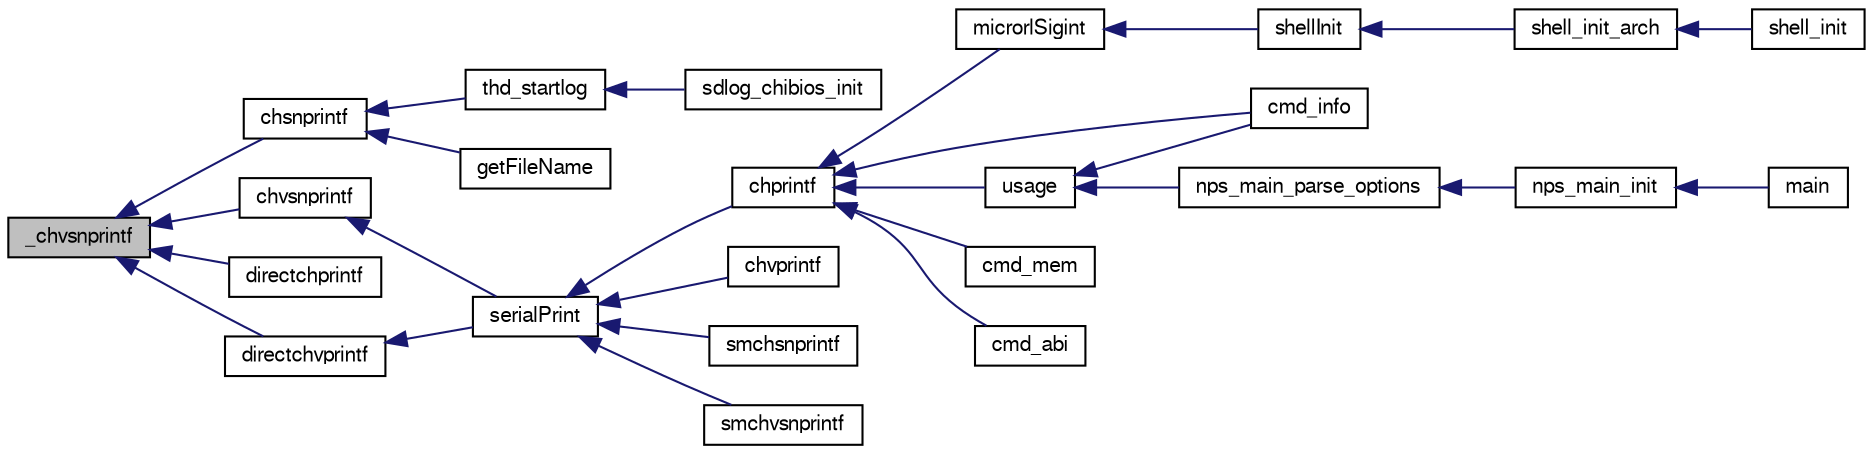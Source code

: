 digraph "_chvsnprintf"
{
  edge [fontname="FreeSans",fontsize="10",labelfontname="FreeSans",labelfontsize="10"];
  node [fontname="FreeSans",fontsize="10",shape=record];
  rankdir="LR";
  Node1 [label="_chvsnprintf",height=0.2,width=0.4,color="black", fillcolor="grey75", style="filled", fontcolor="black"];
  Node1 -> Node2 [dir="back",color="midnightblue",fontsize="10",style="solid",fontname="FreeSans"];
  Node2 [label="chsnprintf",height=0.2,width=0.4,color="black", fillcolor="white", style="filled",URL="$group__chprintf.html#gabe5c0e0148763ecfd7829f6129f29e0a"];
  Node2 -> Node3 [dir="back",color="midnightblue",fontsize="10",style="solid",fontname="FreeSans"];
  Node3 [label="thd_startlog",height=0.2,width=0.4,color="black", fillcolor="white", style="filled",URL="$sdlog__chibios_8c.html#a7cf4c749454b496e749b47e614750109"];
  Node3 -> Node4 [dir="back",color="midnightblue",fontsize="10",style="solid",fontname="FreeSans"];
  Node4 [label="sdlog_chibios_init",height=0.2,width=0.4,color="black", fillcolor="white", style="filled",URL="$sdlog__chibios_8h.html#aeeba7682db35a9becddc07935f5d256a"];
  Node2 -> Node5 [dir="back",color="midnightblue",fontsize="10",style="solid",fontname="FreeSans"];
  Node5 [label="getFileName",height=0.2,width=0.4,color="black", fillcolor="white", style="filled",URL="$sdLog_8h.html#a510de29d16898e7e402fe7ea2dc7b992",tooltip="get last used name for a pattern, then add offset and return valid filename "];
  Node1 -> Node6 [dir="back",color="midnightblue",fontsize="10",style="solid",fontname="FreeSans"];
  Node6 [label="chvsnprintf",height=0.2,width=0.4,color="black", fillcolor="white", style="filled",URL="$group__chprintf.html#ga561a2515db27520c8a995f2f2213aed4"];
  Node6 -> Node7 [dir="back",color="midnightblue",fontsize="10",style="solid",fontname="FreeSans"];
  Node7 [label="serialPrint",height=0.2,width=0.4,color="black", fillcolor="white", style="filled",URL="$group__chprintf.html#gad8b1843bc1a848126a7633f4aa1add5c"];
  Node7 -> Node8 [dir="back",color="midnightblue",fontsize="10",style="solid",fontname="FreeSans"];
  Node8 [label="chprintf",height=0.2,width=0.4,color="black", fillcolor="white", style="filled",URL="$group__chprintf.html#gac84c97ff3243a8aa49289a3abc53f010"];
  Node8 -> Node9 [dir="back",color="midnightblue",fontsize="10",style="solid",fontname="FreeSans"];
  Node9 [label="microrlSigint",height=0.2,width=0.4,color="black", fillcolor="white", style="filled",URL="$group__SHELL.html#ga4d14287da53057dd53faca137d0b91c5"];
  Node9 -> Node10 [dir="back",color="midnightblue",fontsize="10",style="solid",fontname="FreeSans"];
  Node10 [label="shellInit",height=0.2,width=0.4,color="black", fillcolor="white", style="filled",URL="$group__SHELL.html#ga0b1dba28bb03cb29749f32a595d5ec57",tooltip="Shell manager initialization. "];
  Node10 -> Node11 [dir="back",color="midnightblue",fontsize="10",style="solid",fontname="FreeSans"];
  Node11 [label="shell_init_arch",height=0.2,width=0.4,color="black", fillcolor="white", style="filled",URL="$shell__arch_8h.html#a0d71d20b7713f8ddabd21f854e7ebbc4",tooltip="Arch init. "];
  Node11 -> Node12 [dir="back",color="midnightblue",fontsize="10",style="solid",fontname="FreeSans"];
  Node12 [label="shell_init",height=0.2,width=0.4,color="black", fillcolor="white", style="filled",URL="$shell_8h.html#a69b075ef7e4d7bcf5a903d3d75baac02",tooltip="Init shell. "];
  Node8 -> Node13 [dir="back",color="midnightblue",fontsize="10",style="solid",fontname="FreeSans"];
  Node13 [label="usage",height=0.2,width=0.4,color="black", fillcolor="white", style="filled",URL="$group__SHELL.html#gacb01942f228e0914fe22cd064d78a2ab"];
  Node13 -> Node14 [dir="back",color="midnightblue",fontsize="10",style="solid",fontname="FreeSans"];
  Node14 [label="cmd_info",height=0.2,width=0.4,color="black", fillcolor="white", style="filled",URL="$group__SHELL.html#ga8aec65e6e5613559d1ed9f4ea07538a4"];
  Node13 -> Node15 [dir="back",color="midnightblue",fontsize="10",style="solid",fontname="FreeSans"];
  Node15 [label="nps_main_parse_options",height=0.2,width=0.4,color="black", fillcolor="white", style="filled",URL="$nps__main__common_8c.html#a9e2370130aa6e869a0ed56a22117cf3b"];
  Node15 -> Node16 [dir="back",color="midnightblue",fontsize="10",style="solid",fontname="FreeSans"];
  Node16 [label="nps_main_init",height=0.2,width=0.4,color="black", fillcolor="white", style="filled",URL="$nps__main__common_8c.html#a92aad3720fb482042b695d66e633699a"];
  Node16 -> Node17 [dir="back",color="midnightblue",fontsize="10",style="solid",fontname="FreeSans"];
  Node17 [label="main",height=0.2,width=0.4,color="black", fillcolor="white", style="filled",URL="$nps__main__hitl_8c.html#a3c04138a5bfe5d72780bb7e82a18e627"];
  Node8 -> Node14 [dir="back",color="midnightblue",fontsize="10",style="solid",fontname="FreeSans"];
  Node8 -> Node18 [dir="back",color="midnightblue",fontsize="10",style="solid",fontname="FreeSans"];
  Node18 [label="cmd_mem",height=0.2,width=0.4,color="black", fillcolor="white", style="filled",URL="$shell__arch_8c.html#a2f63715d4417957054da76e9d83340cf"];
  Node8 -> Node19 [dir="back",color="midnightblue",fontsize="10",style="solid",fontname="FreeSans"];
  Node19 [label="cmd_abi",height=0.2,width=0.4,color="black", fillcolor="white", style="filled",URL="$shell__arch_8c.html#ae96cb88b7db05439ce2524ce5c571002"];
  Node7 -> Node20 [dir="back",color="midnightblue",fontsize="10",style="solid",fontname="FreeSans"];
  Node20 [label="chvprintf",height=0.2,width=0.4,color="black", fillcolor="white", style="filled",URL="$group__chprintf.html#gad88171c5e97371e1da27a5cc1a735285"];
  Node7 -> Node21 [dir="back",color="midnightblue",fontsize="10",style="solid",fontname="FreeSans"];
  Node21 [label="smchsnprintf",height=0.2,width=0.4,color="black", fillcolor="white", style="filled",URL="$group__chprintf.html#ga508e06db6508345345c73a5523343bed"];
  Node7 -> Node22 [dir="back",color="midnightblue",fontsize="10",style="solid",fontname="FreeSans"];
  Node22 [label="smchvsnprintf",height=0.2,width=0.4,color="black", fillcolor="white", style="filled",URL="$group__chprintf.html#ga9199aabf4df69c18ea85d1030d44ce68"];
  Node1 -> Node23 [dir="back",color="midnightblue",fontsize="10",style="solid",fontname="FreeSans"];
  Node23 [label="directchprintf",height=0.2,width=0.4,color="black", fillcolor="white", style="filled",URL="$group__chprintf.html#ga741317a25ba4d8c7bcc132bd2ccabac1"];
  Node1 -> Node24 [dir="back",color="midnightblue",fontsize="10",style="solid",fontname="FreeSans"];
  Node24 [label="directchvprintf",height=0.2,width=0.4,color="black", fillcolor="white", style="filled",URL="$group__chprintf.html#ga6ab3aab7068a955278da45c63b02bc4d"];
  Node24 -> Node7 [dir="back",color="midnightblue",fontsize="10",style="solid",fontname="FreeSans"];
}
